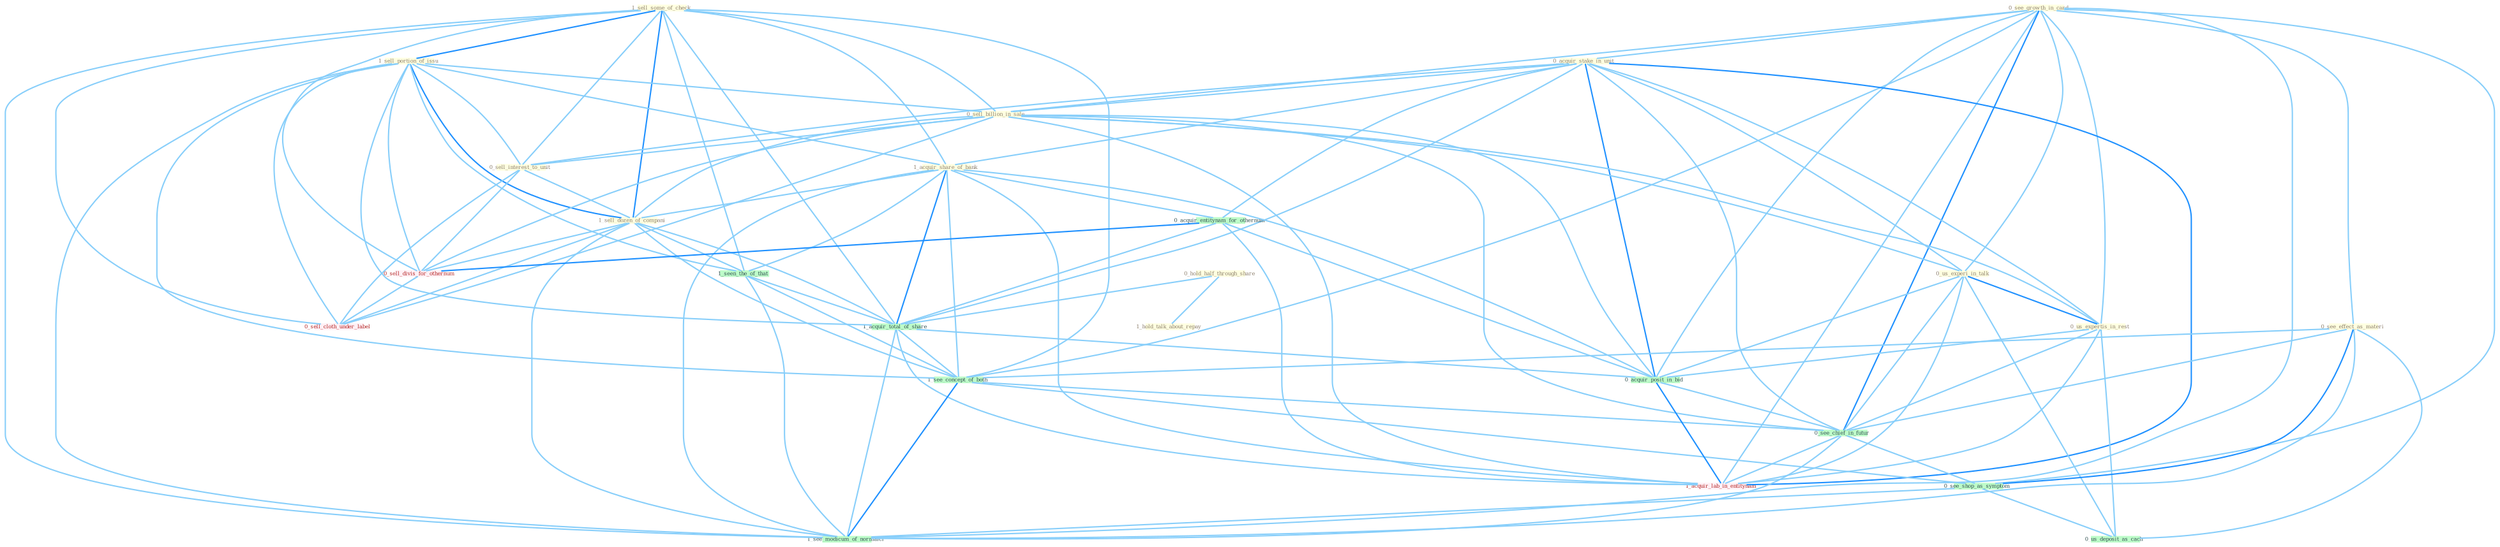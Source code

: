 Graph G{ 
    node
    [shape=polygon,style=filled,width=.5,height=.06,color="#BDFCC9",fixedsize=true,fontsize=4,
    fontcolor="#2f4f4f"];
    {node
    [color="#ffffe0", fontcolor="#8b7d6b"] "1_sell_some_of_check " "0_see_growth_in_card " "1_sell_portion_of_issu " "0_acquir_stake_in_unit " "0_sell_billion_in_sale " "0_hold_half_through_share " "0_us_experi_in_talk " "1_hold_talk_about_repay " "1_acquir_share_of_bank " "0_sell_interest_to_unit " "0_us_expertis_in_rest " "1_sell_dozen_of_compani " "0_see_effect_as_materi "}
{node [color="#fff0f5", fontcolor="#b22222"] "0_sell_divis_for_othernum " "0_sell_cloth_under_label " "1_acquir_lab_in_entitynam "}
edge [color="#B0E2FF"];

	"1_sell_some_of_check " -- "1_sell_portion_of_issu " [w="2", color="#1e90ff" , len=0.8];
	"1_sell_some_of_check " -- "0_sell_billion_in_sale " [w="1", color="#87cefa" ];
	"1_sell_some_of_check " -- "1_acquir_share_of_bank " [w="1", color="#87cefa" ];
	"1_sell_some_of_check " -- "0_sell_interest_to_unit " [w="1", color="#87cefa" ];
	"1_sell_some_of_check " -- "1_sell_dozen_of_compani " [w="2", color="#1e90ff" , len=0.8];
	"1_sell_some_of_check " -- "1_seen_the_of_that " [w="1", color="#87cefa" ];
	"1_sell_some_of_check " -- "0_sell_divis_for_othernum " [w="1", color="#87cefa" ];
	"1_sell_some_of_check " -- "1_acquir_total_of_share " [w="1", color="#87cefa" ];
	"1_sell_some_of_check " -- "0_sell_cloth_under_label " [w="1", color="#87cefa" ];
	"1_sell_some_of_check " -- "1_see_concept_of_both " [w="1", color="#87cefa" ];
	"1_sell_some_of_check " -- "1_see_modicum_of_normalci " [w="1", color="#87cefa" ];
	"0_see_growth_in_card " -- "0_acquir_stake_in_unit " [w="1", color="#87cefa" ];
	"0_see_growth_in_card " -- "0_sell_billion_in_sale " [w="1", color="#87cefa" ];
	"0_see_growth_in_card " -- "0_us_experi_in_talk " [w="1", color="#87cefa" ];
	"0_see_growth_in_card " -- "0_us_expertis_in_rest " [w="1", color="#87cefa" ];
	"0_see_growth_in_card " -- "0_see_effect_as_materi " [w="1", color="#87cefa" ];
	"0_see_growth_in_card " -- "0_acquir_posit_in_bid " [w="1", color="#87cefa" ];
	"0_see_growth_in_card " -- "1_see_concept_of_both " [w="1", color="#87cefa" ];
	"0_see_growth_in_card " -- "0_see_chief_in_futur " [w="2", color="#1e90ff" , len=0.8];
	"0_see_growth_in_card " -- "0_see_shop_as_symptom " [w="1", color="#87cefa" ];
	"0_see_growth_in_card " -- "1_acquir_lab_in_entitynam " [w="1", color="#87cefa" ];
	"0_see_growth_in_card " -- "1_see_modicum_of_normalci " [w="1", color="#87cefa" ];
	"1_sell_portion_of_issu " -- "0_sell_billion_in_sale " [w="1", color="#87cefa" ];
	"1_sell_portion_of_issu " -- "1_acquir_share_of_bank " [w="1", color="#87cefa" ];
	"1_sell_portion_of_issu " -- "0_sell_interest_to_unit " [w="1", color="#87cefa" ];
	"1_sell_portion_of_issu " -- "1_sell_dozen_of_compani " [w="2", color="#1e90ff" , len=0.8];
	"1_sell_portion_of_issu " -- "1_seen_the_of_that " [w="1", color="#87cefa" ];
	"1_sell_portion_of_issu " -- "0_sell_divis_for_othernum " [w="1", color="#87cefa" ];
	"1_sell_portion_of_issu " -- "1_acquir_total_of_share " [w="1", color="#87cefa" ];
	"1_sell_portion_of_issu " -- "0_sell_cloth_under_label " [w="1", color="#87cefa" ];
	"1_sell_portion_of_issu " -- "1_see_concept_of_both " [w="1", color="#87cefa" ];
	"1_sell_portion_of_issu " -- "1_see_modicum_of_normalci " [w="1", color="#87cefa" ];
	"0_acquir_stake_in_unit " -- "0_sell_billion_in_sale " [w="1", color="#87cefa" ];
	"0_acquir_stake_in_unit " -- "0_us_experi_in_talk " [w="1", color="#87cefa" ];
	"0_acquir_stake_in_unit " -- "1_acquir_share_of_bank " [w="1", color="#87cefa" ];
	"0_acquir_stake_in_unit " -- "0_sell_interest_to_unit " [w="1", color="#87cefa" ];
	"0_acquir_stake_in_unit " -- "0_us_expertis_in_rest " [w="1", color="#87cefa" ];
	"0_acquir_stake_in_unit " -- "0_acquir_entitynam_for_othernum " [w="1", color="#87cefa" ];
	"0_acquir_stake_in_unit " -- "1_acquir_total_of_share " [w="1", color="#87cefa" ];
	"0_acquir_stake_in_unit " -- "0_acquir_posit_in_bid " [w="2", color="#1e90ff" , len=0.8];
	"0_acquir_stake_in_unit " -- "0_see_chief_in_futur " [w="1", color="#87cefa" ];
	"0_acquir_stake_in_unit " -- "1_acquir_lab_in_entitynam " [w="2", color="#1e90ff" , len=0.8];
	"0_sell_billion_in_sale " -- "0_us_experi_in_talk " [w="1", color="#87cefa" ];
	"0_sell_billion_in_sale " -- "0_sell_interest_to_unit " [w="1", color="#87cefa" ];
	"0_sell_billion_in_sale " -- "0_us_expertis_in_rest " [w="1", color="#87cefa" ];
	"0_sell_billion_in_sale " -- "1_sell_dozen_of_compani " [w="1", color="#87cefa" ];
	"0_sell_billion_in_sale " -- "0_sell_divis_for_othernum " [w="1", color="#87cefa" ];
	"0_sell_billion_in_sale " -- "0_sell_cloth_under_label " [w="1", color="#87cefa" ];
	"0_sell_billion_in_sale " -- "0_acquir_posit_in_bid " [w="1", color="#87cefa" ];
	"0_sell_billion_in_sale " -- "0_see_chief_in_futur " [w="1", color="#87cefa" ];
	"0_sell_billion_in_sale " -- "1_acquir_lab_in_entitynam " [w="1", color="#87cefa" ];
	"0_hold_half_through_share " -- "1_hold_talk_about_repay " [w="1", color="#87cefa" ];
	"0_hold_half_through_share " -- "1_acquir_total_of_share " [w="1", color="#87cefa" ];
	"0_us_experi_in_talk " -- "0_us_expertis_in_rest " [w="2", color="#1e90ff" , len=0.8];
	"0_us_experi_in_talk " -- "0_acquir_posit_in_bid " [w="1", color="#87cefa" ];
	"0_us_experi_in_talk " -- "0_see_chief_in_futur " [w="1", color="#87cefa" ];
	"0_us_experi_in_talk " -- "1_acquir_lab_in_entitynam " [w="1", color="#87cefa" ];
	"0_us_experi_in_talk " -- "0_us_deposit_as_cach " [w="1", color="#87cefa" ];
	"1_acquir_share_of_bank " -- "1_sell_dozen_of_compani " [w="1", color="#87cefa" ];
	"1_acquir_share_of_bank " -- "0_acquir_entitynam_for_othernum " [w="1", color="#87cefa" ];
	"1_acquir_share_of_bank " -- "1_seen_the_of_that " [w="1", color="#87cefa" ];
	"1_acquir_share_of_bank " -- "1_acquir_total_of_share " [w="2", color="#1e90ff" , len=0.8];
	"1_acquir_share_of_bank " -- "0_acquir_posit_in_bid " [w="1", color="#87cefa" ];
	"1_acquir_share_of_bank " -- "1_see_concept_of_both " [w="1", color="#87cefa" ];
	"1_acquir_share_of_bank " -- "1_acquir_lab_in_entitynam " [w="1", color="#87cefa" ];
	"1_acquir_share_of_bank " -- "1_see_modicum_of_normalci " [w="1", color="#87cefa" ];
	"0_sell_interest_to_unit " -- "1_sell_dozen_of_compani " [w="1", color="#87cefa" ];
	"0_sell_interest_to_unit " -- "0_sell_divis_for_othernum " [w="1", color="#87cefa" ];
	"0_sell_interest_to_unit " -- "0_sell_cloth_under_label " [w="1", color="#87cefa" ];
	"0_us_expertis_in_rest " -- "0_acquir_posit_in_bid " [w="1", color="#87cefa" ];
	"0_us_expertis_in_rest " -- "0_see_chief_in_futur " [w="1", color="#87cefa" ];
	"0_us_expertis_in_rest " -- "1_acquir_lab_in_entitynam " [w="1", color="#87cefa" ];
	"0_us_expertis_in_rest " -- "0_us_deposit_as_cach " [w="1", color="#87cefa" ];
	"1_sell_dozen_of_compani " -- "1_seen_the_of_that " [w="1", color="#87cefa" ];
	"1_sell_dozen_of_compani " -- "0_sell_divis_for_othernum " [w="1", color="#87cefa" ];
	"1_sell_dozen_of_compani " -- "1_acquir_total_of_share " [w="1", color="#87cefa" ];
	"1_sell_dozen_of_compani " -- "0_sell_cloth_under_label " [w="1", color="#87cefa" ];
	"1_sell_dozen_of_compani " -- "1_see_concept_of_both " [w="1", color="#87cefa" ];
	"1_sell_dozen_of_compani " -- "1_see_modicum_of_normalci " [w="1", color="#87cefa" ];
	"0_see_effect_as_materi " -- "1_see_concept_of_both " [w="1", color="#87cefa" ];
	"0_see_effect_as_materi " -- "0_see_chief_in_futur " [w="1", color="#87cefa" ];
	"0_see_effect_as_materi " -- "0_see_shop_as_symptom " [w="2", color="#1e90ff" , len=0.8];
	"0_see_effect_as_materi " -- "0_us_deposit_as_cach " [w="1", color="#87cefa" ];
	"0_see_effect_as_materi " -- "1_see_modicum_of_normalci " [w="1", color="#87cefa" ];
	"0_acquir_entitynam_for_othernum " -- "0_sell_divis_for_othernum " [w="2", color="#1e90ff" , len=0.8];
	"0_acquir_entitynam_for_othernum " -- "1_acquir_total_of_share " [w="1", color="#87cefa" ];
	"0_acquir_entitynam_for_othernum " -- "0_acquir_posit_in_bid " [w="1", color="#87cefa" ];
	"0_acquir_entitynam_for_othernum " -- "1_acquir_lab_in_entitynam " [w="1", color="#87cefa" ];
	"1_seen_the_of_that " -- "1_acquir_total_of_share " [w="1", color="#87cefa" ];
	"1_seen_the_of_that " -- "1_see_concept_of_both " [w="1", color="#87cefa" ];
	"1_seen_the_of_that " -- "1_see_modicum_of_normalci " [w="1", color="#87cefa" ];
	"0_sell_divis_for_othernum " -- "0_sell_cloth_under_label " [w="1", color="#87cefa" ];
	"1_acquir_total_of_share " -- "0_acquir_posit_in_bid " [w="1", color="#87cefa" ];
	"1_acquir_total_of_share " -- "1_see_concept_of_both " [w="1", color="#87cefa" ];
	"1_acquir_total_of_share " -- "1_acquir_lab_in_entitynam " [w="1", color="#87cefa" ];
	"1_acquir_total_of_share " -- "1_see_modicum_of_normalci " [w="1", color="#87cefa" ];
	"0_acquir_posit_in_bid " -- "0_see_chief_in_futur " [w="1", color="#87cefa" ];
	"0_acquir_posit_in_bid " -- "1_acquir_lab_in_entitynam " [w="2", color="#1e90ff" , len=0.8];
	"1_see_concept_of_both " -- "0_see_chief_in_futur " [w="1", color="#87cefa" ];
	"1_see_concept_of_both " -- "0_see_shop_as_symptom " [w="1", color="#87cefa" ];
	"1_see_concept_of_both " -- "1_see_modicum_of_normalci " [w="2", color="#1e90ff" , len=0.8];
	"0_see_chief_in_futur " -- "0_see_shop_as_symptom " [w="1", color="#87cefa" ];
	"0_see_chief_in_futur " -- "1_acquir_lab_in_entitynam " [w="1", color="#87cefa" ];
	"0_see_chief_in_futur " -- "1_see_modicum_of_normalci " [w="1", color="#87cefa" ];
	"0_see_shop_as_symptom " -- "0_us_deposit_as_cach " [w="1", color="#87cefa" ];
	"0_see_shop_as_symptom " -- "1_see_modicum_of_normalci " [w="1", color="#87cefa" ];
}
